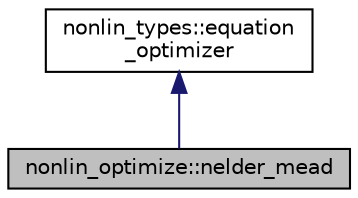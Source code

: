digraph "nonlin_optimize::nelder_mead"
{
  edge [fontname="Helvetica",fontsize="10",labelfontname="Helvetica",labelfontsize="10"];
  node [fontname="Helvetica",fontsize="10",shape=record];
  Node2 [label="nonlin_optimize::nelder_mead",height=0.2,width=0.4,color="black", fillcolor="grey75", style="filled", fontcolor="black"];
  Node3 -> Node2 [dir="back",color="midnightblue",fontsize="10",style="solid",fontname="Helvetica"];
  Node3 [label="nonlin_types::equation\l_optimizer",height=0.2,width=0.4,color="black", fillcolor="white", style="filled",URL="$structnonlin__types_1_1equation__optimizer.html",tooltip="A base class for optimization of an equation of multiple variables. "];
}
